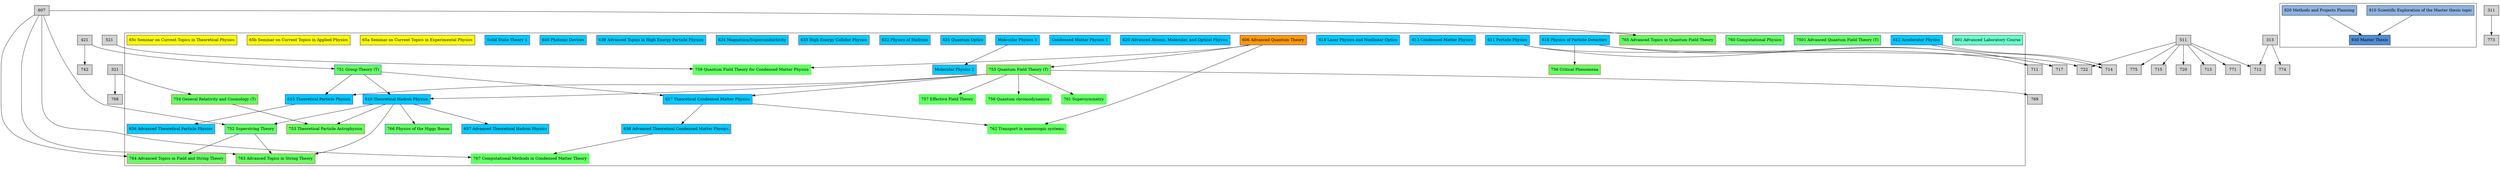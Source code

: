 // Copyright © 2015 Martin Ueding <dev@martin-ueding.de>

digraph {
    nodesep = .50
    ranksep = 1.0

    node [shape=box style=filled]

    subgraph cluster_course_phase {
        601 [label="601 Advanced Laboratory Course" fillcolor="#66FFCC"]

        {
            node[fillcolor="#FF9A00"]

            606 [label="606 Advanced Quantum Theory" color=blue]
        }

        // Elective Advanced Lectures
        {
            node[fillcolor="#65FF65"]

            7501 [label="7501 Advanced Quantum Field Theory (T)" color=blue]
            751 [label="751 Group Theory (T)" color=blue]
            752 [label="752 Superstring Theory" color=blue]
            753 [label="753 Theoretical Particle Astrophysics" color=red]
            754 [label="754 General Relativity and Cosmology (T)" color=red]
            755 [label="755 Quantum Field Theory (T)" color=red]
            756 [label="756 Critical Phenomena" color=red]
            757 [label="757 Effective Field Theory" color=green]
            758 [label="758 Quantum chromodynamics" color=green]
            759 [label="759 Quantum Field Theory for Condensed Matter Physics" color=green]
            760 [label="760 Computational Physics" color=blue]
            761 [label="761 Supersymmetry" color=green]
            762 [label="762 Transport in mesoscopic systems" color=green]
            763 [label="763 Advanced Topics in String Theory" color=red]
            764 [label="764 Advanced Topics in Field and String Theory" color=red]
            765 [label="765 Advanced Topics in Quantum Field Theory" color=red]
            766 [label="766 Physics of the Higgs Boson" color=blue]
            767 [label="767 Computational Methods in Condensed Matter Theory" color=green]
        }

        // Specialization: Experimental Physics
        {
            node[fillcolor="#00CCFF"]

            611 [label="611 Particle Physics", color=blue]
            612 [label="612 Accelerator Physics", color=blue]
            613 [label="613 Condensed Matter Physics", color=blue]
            614 [label="614 Laser Physics and Nonlinear Optics", color=blue]
            618 [label="618 Physics of Particle Detectors", color=blue]
            620 [label="620 Advanced Atomic, Molecular, and Optical Physics", color=blue]
            CondMatter1 [label="Condensed Matter Physics 1" color=blue]
            MolPhys1 [label="Molecular Physics 1" color=blue]
        }

        // Specialization: Advanced Experimental Physics
        {
            node[fillcolor="#00CCFF"]

            631 [label="631 Quantum Optics", color=red]
            632 [label="632 Physics of Hadrons", color=red]
            633 [label="633 High Energy Collider Physics", color=red]
            634 [label="634 Magnetism/Superconductivity", color=red]
            639 [label="639 Advanced Topics in High Energy Particle Physics", color=red]
            640 [label="640 Photonic Devices", color=red]
            MolPhys2 [label="Molecular Physics 2" color=red]
        }

        // Specialization: Theoretical Physics
        {
            node[fillcolor="#00CCFF"]

            615 [label="615 Theoretical Particle Physics" color=blue]
            616 [label="616 Theoretical Hadron Physics" color=blue]
            617 [label="617 Theoretical Condensed Matter Physics" color=blue]
            TheoSolidSt [label="Solid State Theory 1" color=blue]
        }

        // Specialization: Advanced Theoretical Physics
        {
            node[fillcolor="#00CCFF"]

            636 [label="636 Advanced Theoretical Particle Physics" color=red]
            637 [label="637 Advanced Theoretical Hadron Physics" color=red]
            638 [label="638 Advanced Theoretical Condensed Matter Physics" color=red]
        }


        // Seminar
        {
            node[fillcolor="#FFFF00"]

            "65a" [label="65a Seminar on Current Topics in Experimental Physics"]
            "65b" [label="65b Seminar on Current Topics in Applied Physics"]
            "65c" [label="65c Seminar on Current Topics in Theoretical Physics"]
        }
    }

    subgraph cluster_research_phase {
        // Thesis Preparation
        {
            node[fillcolor="#8DB4E2"]

            910 [label="910 Scientific Exploration of the Master thesis topic"]
            920 [label="920 Methods and Projects Planning"]
        }

        // Thesis
        {
            node[fillcolor="#538DD5"]

            930 [label="930 Master Thesis"]
        }

        910, 920 -> 930
    }

    755, 751 -> 615
    755, 751 -> 616
    755, 751 -> 617

    615 -> 636
    616 -> 637
    617 -> 638

    611 -> 711
    612 -> 714
    511 -> 715
    611, 618 -> 717
    511 -> 720
    511, 618 -> 722
    313, 511 -> 712
    511 -> 713
    612 -> 714
    511 -> 771
    311 -> 773
    313 -> 774
    511 -> 775
    421 -> 742
    421 -> 751
    607, 616 -> 752
    754, 616 -> 753
    321 -> 754
    606 -> 755
    618 -> 756
    755 -> 757
    755 -> 758
    606, 521 -> 759
    755 -> 761
    606, 617 -> 762
    607, 616, 752 -> 763
    607, 752 -> 764
    607 -> 765
    616 -> 766
    607, 638 -> 767
    321 -> 768
    755 -> 769

    MolPhys1 -> MolPhys2
}

// vim: autoindent
